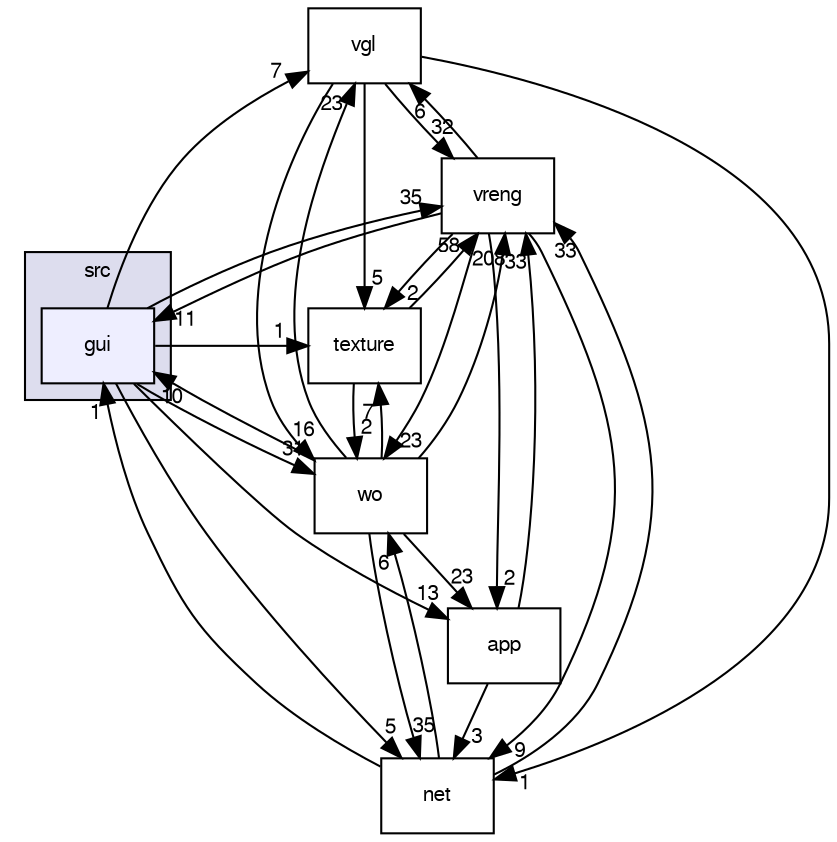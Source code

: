 digraph "src/gui" {
  bgcolor=transparent;
  compound=true
  node [ fontsize="10", fontname="FreeSans"];
  edge [ labelfontsize="10", labelfontname="FreeSans"];
  subgraph clusterdir_68267d1309a1af8e8297ef4c3efbcdba {
    graph [ bgcolor="#ddddee", pencolor="black", label="src" fontname="FreeSans", fontsize="10", URL="dir_68267d1309a1af8e8297ef4c3efbcdba.html"]
  dir_99d0482cf009f9d97a0877749b817f19 [shape=box, label="gui", style="filled", fillcolor="#eeeeff", pencolor="black", URL="dir_99d0482cf009f9d97a0877749b817f19.html"];
  }
  dir_981903f3ab163177d388991b4cc95d9c [shape=box label="vgl" URL="dir_981903f3ab163177d388991b4cc95d9c.html"];
  dir_5194e5fea318fda12687127c23f8aba1 [shape=box label="app" URL="dir_5194e5fea318fda12687127c23f8aba1.html"];
  dir_1b06458bf0f41679338c4289b4a98da3 [shape=box label="vreng" URL="dir_1b06458bf0f41679338c4289b4a98da3.html"];
  dir_c72b25b75abe208498b36a3e44a3726c [shape=box label="net" URL="dir_c72b25b75abe208498b36a3e44a3726c.html"];
  dir_546d7bebc886ddb13a4b826ba4e34140 [shape=box label="wo" URL="dir_546d7bebc886ddb13a4b826ba4e34140.html"];
  dir_f755b17fc2f3d787cb698f89a7b53965 [shape=box label="texture" URL="dir_f755b17fc2f3d787cb698f89a7b53965.html"];
  dir_981903f3ab163177d388991b4cc95d9c->dir_1b06458bf0f41679338c4289b4a98da3 [headlabel="32", labeldistance=1.5 headhref="dir_000008_000010.html"];
  dir_981903f3ab163177d388991b4cc95d9c->dir_c72b25b75abe208498b36a3e44a3726c [headlabel="1", labeldistance=1.5 headhref="dir_000008_000005.html"];
  dir_981903f3ab163177d388991b4cc95d9c->dir_546d7bebc886ddb13a4b826ba4e34140 [headlabel="16", labeldistance=1.5 headhref="dir_000008_000011.html"];
  dir_981903f3ab163177d388991b4cc95d9c->dir_f755b17fc2f3d787cb698f89a7b53965 [headlabel="5", labeldistance=1.5 headhref="dir_000008_000007.html"];
  dir_5194e5fea318fda12687127c23f8aba1->dir_1b06458bf0f41679338c4289b4a98da3 [headlabel="33", labeldistance=1.5 headhref="dir_000002_000010.html"];
  dir_5194e5fea318fda12687127c23f8aba1->dir_c72b25b75abe208498b36a3e44a3726c [headlabel="3", labeldistance=1.5 headhref="dir_000002_000005.html"];
  dir_99d0482cf009f9d97a0877749b817f19->dir_981903f3ab163177d388991b4cc95d9c [headlabel="7", labeldistance=1.5 headhref="dir_000003_000008.html"];
  dir_99d0482cf009f9d97a0877749b817f19->dir_5194e5fea318fda12687127c23f8aba1 [headlabel="13", labeldistance=1.5 headhref="dir_000003_000002.html"];
  dir_99d0482cf009f9d97a0877749b817f19->dir_1b06458bf0f41679338c4289b4a98da3 [headlabel="35", labeldistance=1.5 headhref="dir_000003_000010.html"];
  dir_99d0482cf009f9d97a0877749b817f19->dir_c72b25b75abe208498b36a3e44a3726c [headlabel="5", labeldistance=1.5 headhref="dir_000003_000005.html"];
  dir_99d0482cf009f9d97a0877749b817f19->dir_546d7bebc886ddb13a4b826ba4e34140 [headlabel="31", labeldistance=1.5 headhref="dir_000003_000011.html"];
  dir_99d0482cf009f9d97a0877749b817f19->dir_f755b17fc2f3d787cb698f89a7b53965 [headlabel="1", labeldistance=1.5 headhref="dir_000003_000007.html"];
  dir_1b06458bf0f41679338c4289b4a98da3->dir_981903f3ab163177d388991b4cc95d9c [headlabel="6", labeldistance=1.5 headhref="dir_000010_000008.html"];
  dir_1b06458bf0f41679338c4289b4a98da3->dir_5194e5fea318fda12687127c23f8aba1 [headlabel="2", labeldistance=1.5 headhref="dir_000010_000002.html"];
  dir_1b06458bf0f41679338c4289b4a98da3->dir_99d0482cf009f9d97a0877749b817f19 [headlabel="11", labeldistance=1.5 headhref="dir_000010_000003.html"];
  dir_1b06458bf0f41679338c4289b4a98da3->dir_c72b25b75abe208498b36a3e44a3726c [headlabel="9", labeldistance=1.5 headhref="dir_000010_000005.html"];
  dir_1b06458bf0f41679338c4289b4a98da3->dir_546d7bebc886ddb13a4b826ba4e34140 [headlabel="23", labeldistance=1.5 headhref="dir_000010_000011.html"];
  dir_1b06458bf0f41679338c4289b4a98da3->dir_f755b17fc2f3d787cb698f89a7b53965 [headlabel="2", labeldistance=1.5 headhref="dir_000010_000007.html"];
  dir_c72b25b75abe208498b36a3e44a3726c->dir_99d0482cf009f9d97a0877749b817f19 [headlabel="1", labeldistance=1.5 headhref="dir_000005_000003.html"];
  dir_c72b25b75abe208498b36a3e44a3726c->dir_1b06458bf0f41679338c4289b4a98da3 [headlabel="33", labeldistance=1.5 headhref="dir_000005_000010.html"];
  dir_c72b25b75abe208498b36a3e44a3726c->dir_546d7bebc886ddb13a4b826ba4e34140 [headlabel="6", labeldistance=1.5 headhref="dir_000005_000011.html"];
  dir_546d7bebc886ddb13a4b826ba4e34140->dir_981903f3ab163177d388991b4cc95d9c [headlabel="23", labeldistance=1.5 headhref="dir_000011_000008.html"];
  dir_546d7bebc886ddb13a4b826ba4e34140->dir_5194e5fea318fda12687127c23f8aba1 [headlabel="23", labeldistance=1.5 headhref="dir_000011_000002.html"];
  dir_546d7bebc886ddb13a4b826ba4e34140->dir_99d0482cf009f9d97a0877749b817f19 [headlabel="10", labeldistance=1.5 headhref="dir_000011_000003.html"];
  dir_546d7bebc886ddb13a4b826ba4e34140->dir_1b06458bf0f41679338c4289b4a98da3 [headlabel="208", labeldistance=1.5 headhref="dir_000011_000010.html"];
  dir_546d7bebc886ddb13a4b826ba4e34140->dir_c72b25b75abe208498b36a3e44a3726c [headlabel="35", labeldistance=1.5 headhref="dir_000011_000005.html"];
  dir_546d7bebc886ddb13a4b826ba4e34140->dir_f755b17fc2f3d787cb698f89a7b53965 [headlabel="7", labeldistance=1.5 headhref="dir_000011_000007.html"];
  dir_f755b17fc2f3d787cb698f89a7b53965->dir_1b06458bf0f41679338c4289b4a98da3 [headlabel="58", labeldistance=1.5 headhref="dir_000007_000010.html"];
  dir_f755b17fc2f3d787cb698f89a7b53965->dir_546d7bebc886ddb13a4b826ba4e34140 [headlabel="2", labeldistance=1.5 headhref="dir_000007_000011.html"];
}
